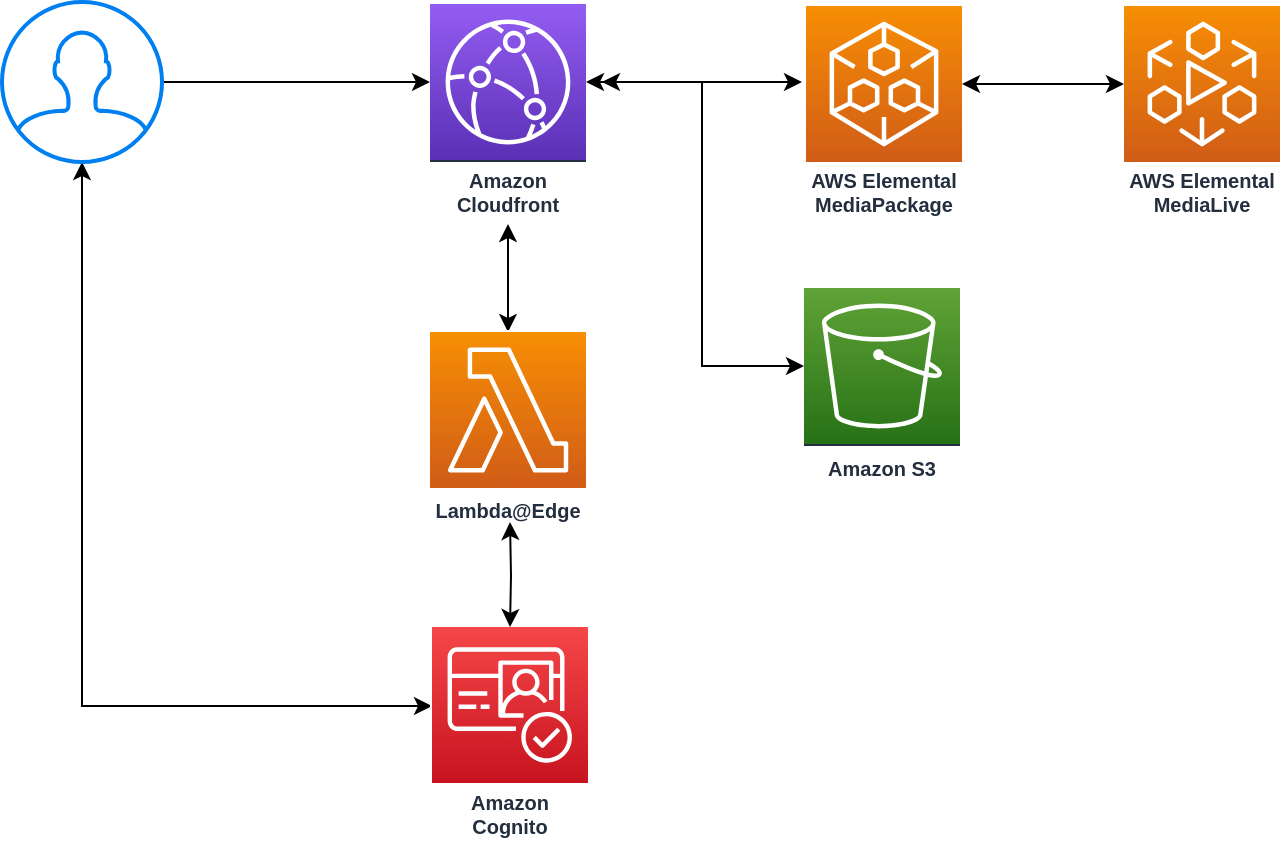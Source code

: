 <mxfile version="10.9.7" type="device"><diagram id="6S-GUTHSrZNN84QTEXRf" name="Page-1"><mxGraphModel dx="937" dy="537" grid="1" gridSize="10" guides="1" tooltips="1" connect="1" arrows="1" fold="1" page="1" pageScale="1" pageWidth="827" pageHeight="1169" math="0" shadow="0"><root><mxCell id="0"/><mxCell id="1" parent="0"/><mxCell id="yQqkqqhGaaTwIlFp3xaZ-17" value="" style="edgeStyle=orthogonalEdgeStyle;rounded=0;orthogonalLoop=1;jettySize=auto;html=1;startArrow=classic;startFill=1;" edge="1" parent="1" source="yQqkqqhGaaTwIlFp3xaZ-5" target="yQqkqqhGaaTwIlFp3xaZ-9"><mxGeometry relative="1" as="geometry"><mxPoint x="294" y="170" as="sourcePoint"/></mxGeometry></mxCell><mxCell id="yQqkqqhGaaTwIlFp3xaZ-5" value="Amazon Cloudfront" style="outlineConnect=0;fontColor=#232F3E;gradientColor=none;strokeColor=#ffffff;fillColor=#232F3E;dashed=0;verticalLabelPosition=middle;verticalAlign=bottom;align=center;html=1;whiteSpace=wrap;fontSize=10;fontStyle=1;spacing=3;shape=mxgraph.aws4.productIcon;prIcon=mxgraph.aws4.cloudfront;" vertex="1" parent="1"><mxGeometry x="253" y="41" width="80" height="110" as="geometry"/></mxCell><mxCell id="yQqkqqhGaaTwIlFp3xaZ-16" style="edgeStyle=orthogonalEdgeStyle;rounded=0;orthogonalLoop=1;jettySize=auto;html=1;" edge="1" parent="1" source="yQqkqqhGaaTwIlFp3xaZ-1" target="yQqkqqhGaaTwIlFp3xaZ-4"><mxGeometry relative="1" as="geometry"/></mxCell><mxCell id="yQqkqqhGaaTwIlFp3xaZ-19" style="edgeStyle=orthogonalEdgeStyle;rounded=0;orthogonalLoop=1;jettySize=auto;html=1;startArrow=classic;startFill=1;" edge="1" parent="1" source="yQqkqqhGaaTwIlFp3xaZ-1" target="yQqkqqhGaaTwIlFp3xaZ-15"><mxGeometry relative="1" as="geometry"><Array as="points"><mxPoint x="80" y="392"/></Array></mxGeometry></mxCell><mxCell id="yQqkqqhGaaTwIlFp3xaZ-1" value="" style="html=1;verticalLabelPosition=bottom;align=center;labelBackgroundColor=#ffffff;verticalAlign=top;strokeWidth=2;strokeColor=#0080F0;fillColor=#ffffff;shadow=0;dashed=0;shape=mxgraph.ios7.icons.user;" vertex="1" parent="1"><mxGeometry x="40" y="40" width="80" height="80" as="geometry"/></mxCell><mxCell id="yQqkqqhGaaTwIlFp3xaZ-2" value="AWS Elemental MediaPackage" style="outlineConnect=0;fontColor=#232F3E;gradientColor=none;strokeColor=#ffffff;fillColor=#232F3E;dashed=0;verticalLabelPosition=middle;verticalAlign=bottom;align=center;html=1;whiteSpace=wrap;fontSize=10;fontStyle=1;spacing=3;shape=mxgraph.aws4.productIcon;prIcon=mxgraph.aws4.elemental_mediapackage;" vertex="1" parent="1"><mxGeometry x="441" y="41" width="80" height="110" as="geometry"/></mxCell><mxCell id="yQqkqqhGaaTwIlFp3xaZ-3" value="AWS Elemental MediaLive" style="outlineConnect=0;fontColor=#232F3E;gradientColor=none;strokeColor=#ffffff;fillColor=#232F3E;dashed=0;verticalLabelPosition=middle;verticalAlign=bottom;align=center;html=1;whiteSpace=wrap;fontSize=10;fontStyle=1;spacing=3;shape=mxgraph.aws4.productIcon;prIcon=mxgraph.aws4.elemental_medialive;" vertex="1" parent="1"><mxGeometry x="600" y="41" width="80" height="110" as="geometry"/></mxCell><mxCell id="yQqkqqhGaaTwIlFp3xaZ-21" style="edgeStyle=orthogonalEdgeStyle;rounded=0;orthogonalLoop=1;jettySize=auto;html=1;startArrow=classic;startFill=1;" edge="1" parent="1" source="yQqkqqhGaaTwIlFp3xaZ-4"><mxGeometry relative="1" as="geometry"><mxPoint x="440" y="80" as="targetPoint"/></mxGeometry></mxCell><mxCell id="yQqkqqhGaaTwIlFp3xaZ-4" value="" style="outlineConnect=0;fontColor=#232F3E;gradientColor=#945DF2;gradientDirection=north;fillColor=#5A30B5;strokeColor=#ffffff;dashed=0;verticalLabelPosition=bottom;verticalAlign=top;align=center;html=1;fontSize=12;fontStyle=0;aspect=fixed;shape=mxgraph.aws4.resourceIcon;resIcon=mxgraph.aws4.cloudfront;" vertex="1" parent="1"><mxGeometry x="254" y="41" width="78" height="78" as="geometry"/></mxCell><mxCell id="yQqkqqhGaaTwIlFp3xaZ-22" style="edgeStyle=orthogonalEdgeStyle;rounded=0;orthogonalLoop=1;jettySize=auto;html=1;startArrow=classic;startFill=1;" edge="1" parent="1" source="yQqkqqhGaaTwIlFp3xaZ-6" target="yQqkqqhGaaTwIlFp3xaZ-7"><mxGeometry relative="1" as="geometry"/></mxCell><mxCell id="yQqkqqhGaaTwIlFp3xaZ-6" value="" style="outlineConnect=0;fontColor=#232F3E;gradientColor=#F78E04;gradientDirection=north;fillColor=#D05C17;strokeColor=#ffffff;dashed=0;verticalLabelPosition=bottom;verticalAlign=top;align=center;html=1;fontSize=12;fontStyle=0;aspect=fixed;shape=mxgraph.aws4.resourceIcon;resIcon=mxgraph.aws4.elemental_mediapackage;" vertex="1" parent="1"><mxGeometry x="442" y="42" width="78" height="78" as="geometry"/></mxCell><mxCell id="yQqkqqhGaaTwIlFp3xaZ-7" value="" style="outlineConnect=0;fontColor=#232F3E;gradientColor=#F78E04;gradientDirection=north;fillColor=#D05C17;strokeColor=#ffffff;dashed=0;verticalLabelPosition=bottom;verticalAlign=top;align=center;html=1;fontSize=12;fontStyle=0;aspect=fixed;shape=mxgraph.aws4.resourceIcon;resIcon=mxgraph.aws4.elemental_medialive;" vertex="1" parent="1"><mxGeometry x="601" y="42" width="78" height="78" as="geometry"/></mxCell><mxCell id="yQqkqqhGaaTwIlFp3xaZ-8" value="Lambda@Edge" style="outlineConnect=0;fontColor=#232F3E;gradientColor=none;strokeColor=#ffffff;fillColor=#232F3E;dashed=0;verticalLabelPosition=middle;verticalAlign=bottom;align=center;html=1;whiteSpace=wrap;fontSize=10;fontStyle=1;spacing=3;shape=mxgraph.aws4.productIcon;prIcon=mxgraph.aws4.lambda;" vertex="1" parent="1"><mxGeometry x="253" y="204" width="80" height="100" as="geometry"/></mxCell><mxCell id="yQqkqqhGaaTwIlFp3xaZ-9" value="" style="outlineConnect=0;fontColor=#232F3E;gradientColor=#F78E04;gradientDirection=north;fillColor=#D05C17;strokeColor=#ffffff;dashed=0;verticalLabelPosition=bottom;verticalAlign=top;align=center;html=1;fontSize=12;fontStyle=0;aspect=fixed;shape=mxgraph.aws4.resourceIcon;resIcon=mxgraph.aws4.lambda;" vertex="1" parent="1"><mxGeometry x="254" y="205" width="78" height="78" as="geometry"/></mxCell><mxCell id="yQqkqqhGaaTwIlFp3xaZ-10" value="Amazon S3" style="outlineConnect=0;fontColor=#232F3E;gradientColor=none;strokeColor=#ffffff;fillColor=#232F3E;dashed=0;verticalLabelPosition=middle;verticalAlign=bottom;align=center;html=1;whiteSpace=wrap;fontSize=10;fontStyle=1;spacing=3;shape=mxgraph.aws4.productIcon;prIcon=mxgraph.aws4.s3;" vertex="1" parent="1"><mxGeometry x="440" y="183" width="80" height="100" as="geometry"/></mxCell><mxCell id="yQqkqqhGaaTwIlFp3xaZ-11" value="" style="outlineConnect=0;fontColor=#232F3E;gradientColor=#60A337;gradientDirection=north;fillColor=#277116;strokeColor=#ffffff;dashed=0;verticalLabelPosition=bottom;verticalAlign=top;align=center;html=1;fontSize=12;fontStyle=0;aspect=fixed;shape=mxgraph.aws4.resourceIcon;resIcon=mxgraph.aws4.s3;" vertex="1" parent="1"><mxGeometry x="441" y="183" width="78" height="78" as="geometry"/></mxCell><mxCell id="yQqkqqhGaaTwIlFp3xaZ-14" value="Amazon Cognito" style="outlineConnect=0;fontColor=#232F3E;gradientColor=none;strokeColor=#ffffff;fillColor=#232F3E;dashed=0;verticalLabelPosition=middle;verticalAlign=bottom;align=center;html=1;whiteSpace=wrap;fontSize=10;fontStyle=1;spacing=3;shape=mxgraph.aws4.productIcon;prIcon=mxgraph.aws4.cognito;" vertex="1" parent="1"><mxGeometry x="254" y="351.5" width="80" height="110" as="geometry"/></mxCell><mxCell id="yQqkqqhGaaTwIlFp3xaZ-15" value="" style="outlineConnect=0;fontColor=#232F3E;gradientColor=#F54749;gradientDirection=north;fillColor=#C7131F;strokeColor=#ffffff;dashed=0;verticalLabelPosition=bottom;verticalAlign=top;align=center;html=1;fontSize=12;fontStyle=0;aspect=fixed;shape=mxgraph.aws4.resourceIcon;resIcon=mxgraph.aws4.cognito;" vertex="1" parent="1"><mxGeometry x="255" y="352.5" width="78" height="78" as="geometry"/></mxCell><mxCell id="yQqkqqhGaaTwIlFp3xaZ-18" value="" style="edgeStyle=orthogonalEdgeStyle;rounded=0;orthogonalLoop=1;jettySize=auto;html=1;startArrow=classic;startFill=1;" edge="1" parent="1" target="yQqkqqhGaaTwIlFp3xaZ-15"><mxGeometry relative="1" as="geometry"><mxPoint x="294" y="300" as="sourcePoint"/><mxPoint x="303" y="215" as="targetPoint"/></mxGeometry></mxCell><mxCell id="yQqkqqhGaaTwIlFp3xaZ-23" style="edgeStyle=orthogonalEdgeStyle;rounded=0;orthogonalLoop=1;jettySize=auto;html=1;startArrow=classic;startFill=1;" edge="1" parent="1" target="yQqkqqhGaaTwIlFp3xaZ-11"><mxGeometry relative="1" as="geometry"><mxPoint x="450" y="90" as="targetPoint"/><mxPoint x="340" y="80" as="sourcePoint"/><Array as="points"><mxPoint x="390" y="80"/><mxPoint x="390" y="222"/></Array></mxGeometry></mxCell></root></mxGraphModel></diagram></mxfile>